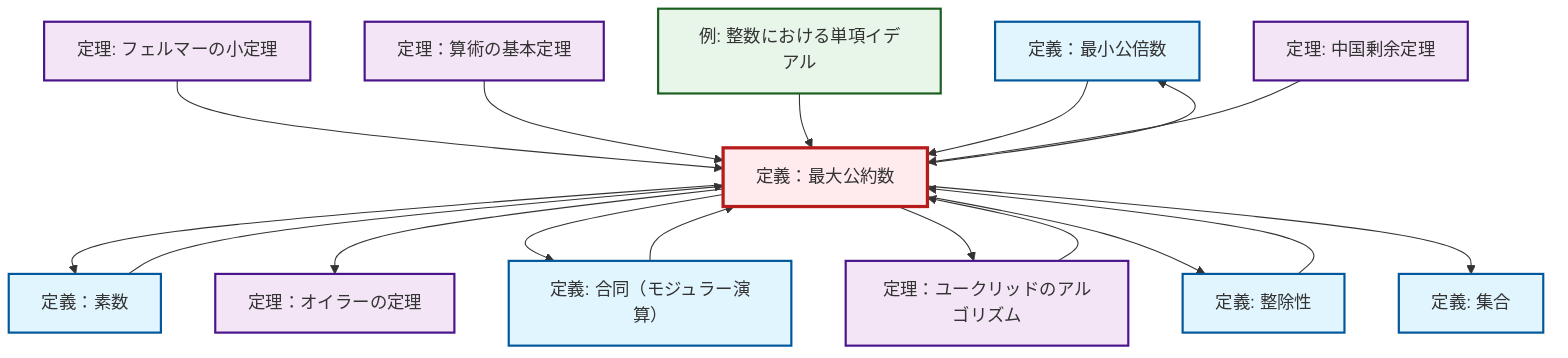 graph TD
    classDef definition fill:#e1f5fe,stroke:#01579b,stroke-width:2px
    classDef theorem fill:#f3e5f5,stroke:#4a148c,stroke-width:2px
    classDef axiom fill:#fff3e0,stroke:#e65100,stroke-width:2px
    classDef example fill:#e8f5e9,stroke:#1b5e20,stroke-width:2px
    classDef current fill:#ffebee,stroke:#b71c1c,stroke-width:3px
    def-set["定義: 集合"]:::definition
    def-lcm["定義：最小公倍数"]:::definition
    thm-euclidean-algorithm["定理：ユークリッドのアルゴリズム"]:::theorem
    thm-fermat-little["定理: フェルマーの小定理"]:::theorem
    thm-fundamental-arithmetic["定理：算術の基本定理"]:::theorem
    thm-euler["定理：オイラーの定理"]:::theorem
    def-congruence["定義: 合同（モジュラー演算）"]:::definition
    ex-principal-ideal["例: 整数における単項イデアル"]:::example
    def-prime["定義：素数"]:::definition
    def-gcd["定義：最大公約数"]:::definition
    thm-chinese-remainder["定理: 中国剰余定理"]:::theorem
    def-divisibility["定義: 整除性"]:::definition
    def-gcd --> def-prime
    thm-fermat-little --> def-gcd
    def-divisibility --> def-gcd
    thm-fundamental-arithmetic --> def-gcd
    thm-euclidean-algorithm --> def-gcd
    def-prime --> def-gcd
    def-gcd --> thm-euler
    def-gcd --> def-congruence
    ex-principal-ideal --> def-gcd
    def-gcd --> def-lcm
    def-gcd --> thm-euclidean-algorithm
    def-lcm --> def-gcd
    thm-chinese-remainder --> def-gcd
    def-congruence --> def-gcd
    def-gcd --> def-divisibility
    def-gcd --> def-set
    class def-gcd current
